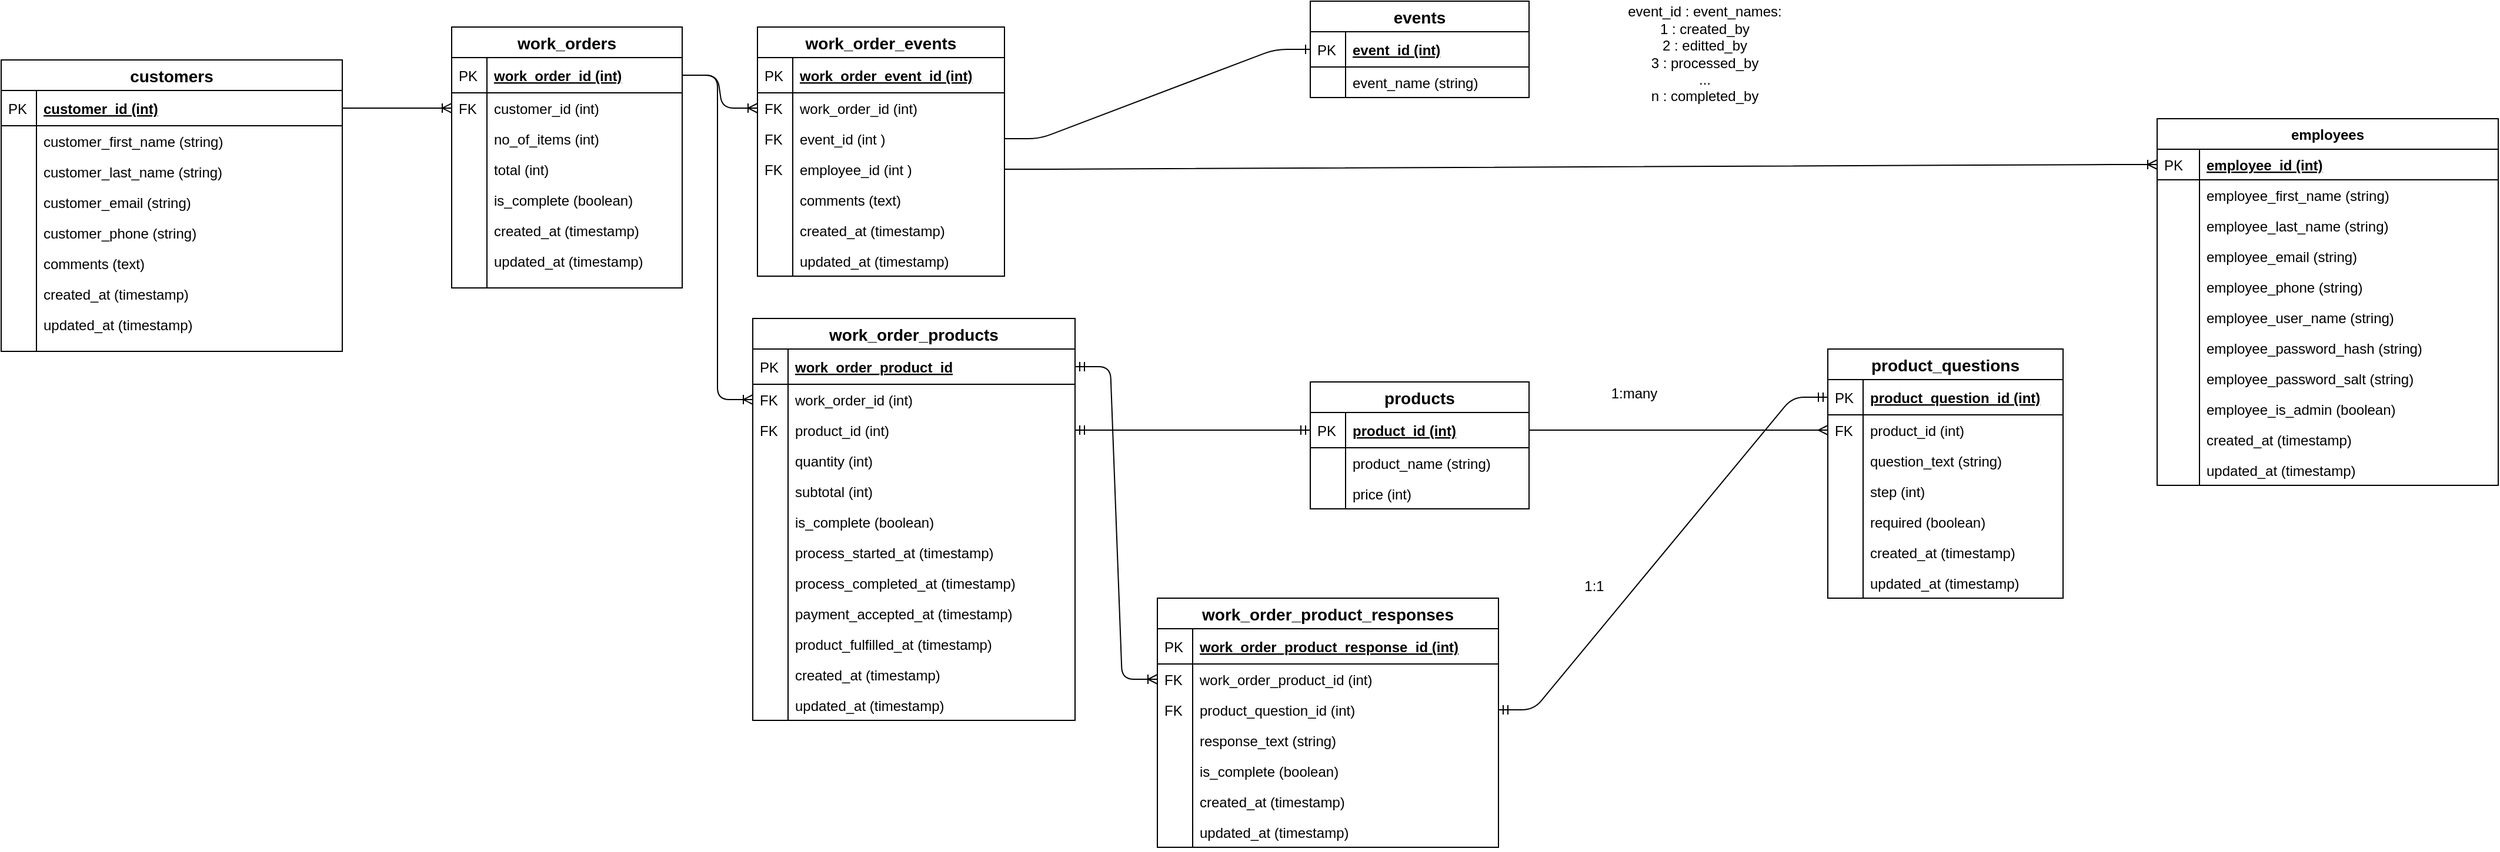<mxfile version="13.3.5" type="device"><diagram id="C5RBs43oDa-KdzZeNtuy" name="Page-1"><mxGraphModel dx="2127" dy="1845" grid="1" gridSize="10" guides="1" tooltips="1" connect="1" arrows="1" fold="1" page="1" pageScale="1" pageWidth="1100" pageHeight="850" math="0" shadow="0"><root><mxCell id="WIyWlLk6GJQsqaUBKTNV-0"/><mxCell id="WIyWlLk6GJQsqaUBKTNV-1" parent="WIyWlLk6GJQsqaUBKTNV-0"/><mxCell id="YBxwKOf-ad6ODbEQZ5wu-7" value="" style="edgeStyle=entityRelationEdgeStyle;fontSize=12;html=1;endArrow=ERoneToMany;exitX=1;exitY=0.5;exitDx=0;exitDy=0;entryX=0;entryY=0.5;entryDx=0;entryDy=0;" parent="WIyWlLk6GJQsqaUBKTNV-1" source="umE3UGhZwKJjJ-_u1fFr-371" target="umE3UGhZwKJjJ-_u1fFr-386" edge="1"><mxGeometry width="100" height="100" relative="1" as="geometry"><mxPoint x="1140" y="326" as="sourcePoint"/><mxPoint x="470" y="-134" as="targetPoint"/></mxGeometry></mxCell><mxCell id="YBxwKOf-ad6ODbEQZ5wu-50" value="" style="edgeStyle=entityRelationEdgeStyle;fontSize=12;html=1;endArrow=ERoneToMany;exitX=1;exitY=0.5;exitDx=0;exitDy=0;entryX=0;entryY=0.5;entryDx=0;entryDy=0;" parent="WIyWlLk6GJQsqaUBKTNV-1" source="umE3UGhZwKJjJ-_u1fFr-384" target="umE3UGhZwKJjJ-_u1fFr-96" edge="1"><mxGeometry width="100" height="100" relative="1" as="geometry"><mxPoint x="600" y="-286" as="sourcePoint"/><mxPoint x="900" y="-466" as="targetPoint"/></mxGeometry></mxCell><mxCell id="YBxwKOf-ad6ODbEQZ5wu-54" value="" style="edgeStyle=entityRelationEdgeStyle;fontSize=12;html=1;endArrow=ERmandOne;startArrow=ERmandOne;entryX=0;entryY=0.5;entryDx=0;entryDy=0;exitX=1;exitY=0.5;exitDx=0;exitDy=0;" parent="WIyWlLk6GJQsqaUBKTNV-1" source="umE3UGhZwKJjJ-_u1fFr-94" target="umE3UGhZwKJjJ-_u1fFr-208" edge="1"><mxGeometry width="100" height="100" relative="1" as="geometry"><mxPoint x="980" y="-480" as="sourcePoint"/><mxPoint x="726" y="-568" as="targetPoint"/></mxGeometry></mxCell><mxCell id="umE3UGhZwKJjJ-_u1fFr-370" value="customers" style="swimlane;fontStyle=1;childLayout=stackLayout;horizontal=1;startSize=26;horizontalStack=0;resizeParent=1;resizeParentMax=0;resizeLast=0;collapsible=1;marginBottom=0;align=center;fontSize=14;" parent="WIyWlLk6GJQsqaUBKTNV-1" vertex="1"><mxGeometry x="37" y="-770" width="290" height="248" as="geometry"><mxRectangle x="30" y="-770" width="100" height="26" as="alternateBounds"/></mxGeometry></mxCell><mxCell id="umE3UGhZwKJjJ-_u1fFr-371" value="customer_id (int)" style="shape=partialRectangle;top=0;left=0;right=0;bottom=1;align=left;verticalAlign=middle;fillColor=none;spacingLeft=34;spacingRight=4;overflow=hidden;rotatable=0;points=[[0,0.5],[1,0.5]];portConstraint=eastwest;dropTarget=0;fontStyle=5;fontSize=12;" parent="umE3UGhZwKJjJ-_u1fFr-370" vertex="1"><mxGeometry y="26" width="290" height="30" as="geometry"/></mxCell><mxCell id="umE3UGhZwKJjJ-_u1fFr-372" value="PK" style="shape=partialRectangle;top=0;left=0;bottom=0;fillColor=none;align=left;verticalAlign=middle;spacingLeft=4;spacingRight=4;overflow=hidden;rotatable=0;points=[];portConstraint=eastwest;part=1;fontSize=12;" parent="umE3UGhZwKJjJ-_u1fFr-371" vertex="1" connectable="0"><mxGeometry width="30" height="30" as="geometry"/></mxCell><mxCell id="umE3UGhZwKJjJ-_u1fFr-373" value="customer_first_name (string)" style="shape=partialRectangle;top=0;left=0;right=0;bottom=0;align=left;verticalAlign=top;fillColor=none;spacingLeft=34;spacingRight=4;overflow=hidden;rotatable=0;points=[[0,0.5],[1,0.5]];portConstraint=eastwest;dropTarget=0;fontSize=12;" parent="umE3UGhZwKJjJ-_u1fFr-370" vertex="1"><mxGeometry y="56" width="290" height="26" as="geometry"/></mxCell><mxCell id="umE3UGhZwKJjJ-_u1fFr-374" value="" style="shape=partialRectangle;top=0;left=0;bottom=0;fillColor=none;align=left;verticalAlign=top;spacingLeft=4;spacingRight=4;overflow=hidden;rotatable=0;points=[];portConstraint=eastwest;part=1;fontSize=12;" parent="umE3UGhZwKJjJ-_u1fFr-373" vertex="1" connectable="0"><mxGeometry width="30" height="26" as="geometry"/></mxCell><mxCell id="umE3UGhZwKJjJ-_u1fFr-375" value="customer_last_name (string)" style="shape=partialRectangle;top=0;left=0;right=0;bottom=0;align=left;verticalAlign=top;fillColor=none;spacingLeft=34;spacingRight=4;overflow=hidden;rotatable=0;points=[[0,0.5],[1,0.5]];portConstraint=eastwest;dropTarget=0;fontSize=12;" parent="umE3UGhZwKJjJ-_u1fFr-370" vertex="1"><mxGeometry y="82" width="290" height="26" as="geometry"/></mxCell><mxCell id="umE3UGhZwKJjJ-_u1fFr-376" value="" style="shape=partialRectangle;top=0;left=0;bottom=0;fillColor=none;align=left;verticalAlign=top;spacingLeft=4;spacingRight=4;overflow=hidden;rotatable=0;points=[];portConstraint=eastwest;part=1;fontSize=12;" parent="umE3UGhZwKJjJ-_u1fFr-375" vertex="1" connectable="0"><mxGeometry width="30" height="26" as="geometry"/></mxCell><mxCell id="umE3UGhZwKJjJ-_u1fFr-377" value="customer_email (string)" style="shape=partialRectangle;top=0;left=0;right=0;bottom=0;align=left;verticalAlign=top;fillColor=none;spacingLeft=34;spacingRight=4;overflow=hidden;rotatable=0;points=[[0,0.5],[1,0.5]];portConstraint=eastwest;dropTarget=0;fontSize=12;" parent="umE3UGhZwKJjJ-_u1fFr-370" vertex="1"><mxGeometry y="108" width="290" height="26" as="geometry"/></mxCell><mxCell id="umE3UGhZwKJjJ-_u1fFr-378" value="" style="shape=partialRectangle;top=0;left=0;bottom=0;fillColor=none;align=left;verticalAlign=top;spacingLeft=4;spacingRight=4;overflow=hidden;rotatable=0;points=[];portConstraint=eastwest;part=1;fontSize=12;" parent="umE3UGhZwKJjJ-_u1fFr-377" vertex="1" connectable="0"><mxGeometry width="30" height="26" as="geometry"/></mxCell><mxCell id="umE3UGhZwKJjJ-_u1fFr-379" value="customer_phone (string)" style="shape=partialRectangle;top=0;left=0;right=0;bottom=0;align=left;verticalAlign=top;fillColor=none;spacingLeft=34;spacingRight=4;overflow=hidden;rotatable=0;points=[[0,0.5],[1,0.5]];portConstraint=eastwest;dropTarget=0;fontSize=12;" parent="umE3UGhZwKJjJ-_u1fFr-370" vertex="1"><mxGeometry y="134" width="290" height="26" as="geometry"/></mxCell><mxCell id="umE3UGhZwKJjJ-_u1fFr-380" value="" style="shape=partialRectangle;top=0;left=0;bottom=0;fillColor=none;align=left;verticalAlign=top;spacingLeft=4;spacingRight=4;overflow=hidden;rotatable=0;points=[];portConstraint=eastwest;part=1;fontSize=12;" parent="umE3UGhZwKJjJ-_u1fFr-379" vertex="1" connectable="0"><mxGeometry width="30" height="26" as="geometry"/></mxCell><mxCell id="QwgyAqzUiuospJNzvhLa-19" value="comments (text)" style="shape=partialRectangle;top=0;left=0;right=0;bottom=0;align=left;verticalAlign=top;fillColor=none;spacingLeft=34;spacingRight=4;overflow=hidden;rotatable=0;points=[[0,0.5],[1,0.5]];portConstraint=eastwest;dropTarget=0;fontSize=12;" parent="umE3UGhZwKJjJ-_u1fFr-370" vertex="1"><mxGeometry y="160" width="290" height="26" as="geometry"/></mxCell><mxCell id="QwgyAqzUiuospJNzvhLa-20" value="" style="shape=partialRectangle;top=0;left=0;bottom=0;fillColor=none;align=left;verticalAlign=top;spacingLeft=4;spacingRight=4;overflow=hidden;rotatable=0;points=[];portConstraint=eastwest;part=1;fontSize=12;" parent="QwgyAqzUiuospJNzvhLa-19" vertex="1" connectable="0"><mxGeometry width="30" height="26" as="geometry"/></mxCell><mxCell id="U6sDwRKWf04iI8xwfclS-0" value="created_at (timestamp)" style="shape=partialRectangle;top=0;left=0;right=0;bottom=0;align=left;verticalAlign=top;fillColor=none;spacingLeft=34;spacingRight=4;overflow=hidden;rotatable=0;points=[[0,0.5],[1,0.5]];portConstraint=eastwest;dropTarget=0;fontSize=12;" parent="umE3UGhZwKJjJ-_u1fFr-370" vertex="1"><mxGeometry y="186" width="290" height="26" as="geometry"/></mxCell><mxCell id="U6sDwRKWf04iI8xwfclS-1" value="" style="shape=partialRectangle;top=0;left=0;bottom=0;fillColor=none;align=left;verticalAlign=top;spacingLeft=4;spacingRight=4;overflow=hidden;rotatable=0;points=[];portConstraint=eastwest;part=1;fontSize=12;" parent="U6sDwRKWf04iI8xwfclS-0" vertex="1" connectable="0"><mxGeometry width="30" height="26" as="geometry"/></mxCell><mxCell id="U6sDwRKWf04iI8xwfclS-2" value="updated_at (timestamp)" style="shape=partialRectangle;top=0;left=0;right=0;bottom=0;align=left;verticalAlign=top;fillColor=none;spacingLeft=34;spacingRight=4;overflow=hidden;rotatable=0;points=[[0,0.5],[1,0.5]];portConstraint=eastwest;dropTarget=0;fontSize=12;" parent="umE3UGhZwKJjJ-_u1fFr-370" vertex="1"><mxGeometry y="212" width="290" height="26" as="geometry"/></mxCell><mxCell id="U6sDwRKWf04iI8xwfclS-3" value="" style="shape=partialRectangle;top=0;left=0;bottom=0;fillColor=none;align=left;verticalAlign=top;spacingLeft=4;spacingRight=4;overflow=hidden;rotatable=0;points=[];portConstraint=eastwest;part=1;fontSize=12;" parent="U6sDwRKWf04iI8xwfclS-2" vertex="1" connectable="0"><mxGeometry width="30" height="26" as="geometry"/></mxCell><mxCell id="umE3UGhZwKJjJ-_u1fFr-381" value="" style="shape=partialRectangle;top=0;left=0;right=0;bottom=0;align=left;verticalAlign=top;fillColor=none;spacingLeft=34;spacingRight=4;overflow=hidden;rotatable=0;points=[[0,0.5],[1,0.5]];portConstraint=eastwest;dropTarget=0;fontSize=12;" parent="umE3UGhZwKJjJ-_u1fFr-370" vertex="1"><mxGeometry y="238" width="290" height="10" as="geometry"/></mxCell><mxCell id="umE3UGhZwKJjJ-_u1fFr-382" value="" style="shape=partialRectangle;top=0;left=0;bottom=0;fillColor=none;align=left;verticalAlign=top;spacingLeft=4;spacingRight=4;overflow=hidden;rotatable=0;points=[];portConstraint=eastwest;part=1;fontSize=12;" parent="umE3UGhZwKJjJ-_u1fFr-381" vertex="1" connectable="0"><mxGeometry width="30" height="10" as="geometry"/></mxCell><mxCell id="YBxwKOf-ad6ODbEQZ5wu-60" value="" style="edgeStyle=entityRelationEdgeStyle;fontSize=12;html=1;endArrow=ERmany;entryX=0;entryY=0.5;entryDx=0;entryDy=0;exitX=1;exitY=0.5;exitDx=0;exitDy=0;" parent="WIyWlLk6GJQsqaUBKTNV-1" source="umE3UGhZwKJjJ-_u1fFr-208" target="umE3UGhZwKJjJ-_u1fFr-132" edge="1"><mxGeometry width="100" height="100" relative="1" as="geometry"><mxPoint x="1004" y="-259" as="sourcePoint"/><mxPoint x="1104" y="-359" as="targetPoint"/></mxGeometry></mxCell><mxCell id="umE3UGhZwKJjJ-_u1fFr-383" value="work_orders" style="swimlane;fontStyle=1;childLayout=stackLayout;horizontal=1;startSize=26;horizontalStack=0;resizeParent=1;resizeParentMax=0;resizeLast=0;collapsible=1;marginBottom=0;align=center;fontSize=14;" parent="WIyWlLk6GJQsqaUBKTNV-1" vertex="1"><mxGeometry x="420" y="-798" width="196" height="222" as="geometry"/></mxCell><mxCell id="umE3UGhZwKJjJ-_u1fFr-384" value="work_order_id (int)" style="shape=partialRectangle;top=0;left=0;right=0;bottom=1;align=left;verticalAlign=middle;fillColor=none;spacingLeft=34;spacingRight=4;overflow=hidden;rotatable=0;points=[[0,0.5],[1,0.5]];portConstraint=eastwest;dropTarget=0;fontStyle=5;fontSize=12;" parent="umE3UGhZwKJjJ-_u1fFr-383" vertex="1"><mxGeometry y="26" width="196" height="30" as="geometry"/></mxCell><mxCell id="umE3UGhZwKJjJ-_u1fFr-385" value="PK" style="shape=partialRectangle;top=0;left=0;bottom=0;fillColor=none;align=left;verticalAlign=middle;spacingLeft=4;spacingRight=4;overflow=hidden;rotatable=0;points=[];portConstraint=eastwest;part=1;fontSize=12;" parent="umE3UGhZwKJjJ-_u1fFr-384" vertex="1" connectable="0"><mxGeometry width="30" height="30" as="geometry"/></mxCell><mxCell id="umE3UGhZwKJjJ-_u1fFr-386" value="customer_id (int)" style="shape=partialRectangle;top=0;left=0;right=0;bottom=0;align=left;verticalAlign=top;fillColor=none;spacingLeft=34;spacingRight=4;overflow=hidden;rotatable=0;points=[[0,0.5],[1,0.5]];portConstraint=eastwest;dropTarget=0;fontSize=12;" parent="umE3UGhZwKJjJ-_u1fFr-383" vertex="1"><mxGeometry y="56" width="196" height="26" as="geometry"/></mxCell><mxCell id="umE3UGhZwKJjJ-_u1fFr-387" value="FK" style="shape=partialRectangle;top=0;left=0;bottom=0;fillColor=none;align=left;verticalAlign=top;spacingLeft=4;spacingRight=4;overflow=hidden;rotatable=0;points=[];portConstraint=eastwest;part=1;fontSize=12;" parent="umE3UGhZwKJjJ-_u1fFr-386" vertex="1" connectable="0"><mxGeometry width="30" height="26" as="geometry"/></mxCell><mxCell id="zLx5_pkPBZMt000PjN2G-0" value="no_of_items (int)" style="shape=partialRectangle;top=0;left=0;right=0;bottom=0;align=left;verticalAlign=top;fillColor=none;spacingLeft=34;spacingRight=4;overflow=hidden;rotatable=0;points=[[0,0.5],[1,0.5]];portConstraint=eastwest;dropTarget=0;fontSize=12;" parent="umE3UGhZwKJjJ-_u1fFr-383" vertex="1"><mxGeometry y="82" width="196" height="26" as="geometry"/></mxCell><mxCell id="zLx5_pkPBZMt000PjN2G-1" value="" style="shape=partialRectangle;top=0;left=0;bottom=0;fillColor=none;align=left;verticalAlign=top;spacingLeft=4;spacingRight=4;overflow=hidden;rotatable=0;points=[];portConstraint=eastwest;part=1;fontSize=12;" parent="zLx5_pkPBZMt000PjN2G-0" vertex="1" connectable="0"><mxGeometry width="30" height="26" as="geometry"/></mxCell><mxCell id="umE3UGhZwKJjJ-_u1fFr-392" value="total (int)" style="shape=partialRectangle;top=0;left=0;right=0;bottom=0;align=left;verticalAlign=top;fillColor=none;spacingLeft=34;spacingRight=4;overflow=hidden;rotatable=0;points=[[0,0.5],[1,0.5]];portConstraint=eastwest;dropTarget=0;fontSize=12;" parent="umE3UGhZwKJjJ-_u1fFr-383" vertex="1"><mxGeometry y="108" width="196" height="26" as="geometry"/></mxCell><mxCell id="umE3UGhZwKJjJ-_u1fFr-393" value="" style="shape=partialRectangle;top=0;left=0;bottom=0;fillColor=none;align=left;verticalAlign=top;spacingLeft=4;spacingRight=4;overflow=hidden;rotatable=0;points=[];portConstraint=eastwest;part=1;fontSize=12;" parent="umE3UGhZwKJjJ-_u1fFr-392" vertex="1" connectable="0"><mxGeometry width="30" height="26" as="geometry"/></mxCell><mxCell id="YBxwKOf-ad6ODbEQZ5wu-43" value="is_complete (boolean)" style="shape=partialRectangle;top=0;left=0;right=0;bottom=0;align=left;verticalAlign=top;fillColor=none;spacingLeft=34;spacingRight=4;overflow=hidden;rotatable=0;points=[[0,0.5],[1,0.5]];portConstraint=eastwest;dropTarget=0;fontSize=12;" parent="umE3UGhZwKJjJ-_u1fFr-383" vertex="1"><mxGeometry y="134" width="196" height="26" as="geometry"/></mxCell><mxCell id="YBxwKOf-ad6ODbEQZ5wu-44" value="" style="shape=partialRectangle;top=0;left=0;bottom=0;fillColor=none;align=left;verticalAlign=top;spacingLeft=4;spacingRight=4;overflow=hidden;rotatable=0;points=[];portConstraint=eastwest;part=1;fontSize=12;" parent="YBxwKOf-ad6ODbEQZ5wu-43" vertex="1" connectable="0"><mxGeometry width="30" height="26" as="geometry"/></mxCell><mxCell id="U6sDwRKWf04iI8xwfclS-5" value="created_at (timestamp)" style="shape=partialRectangle;top=0;left=0;right=0;bottom=0;align=left;verticalAlign=top;fillColor=none;spacingLeft=34;spacingRight=4;overflow=hidden;rotatable=0;points=[[0,0.5],[1,0.5]];portConstraint=eastwest;dropTarget=0;fontSize=12;" parent="umE3UGhZwKJjJ-_u1fFr-383" vertex="1"><mxGeometry y="160" width="196" height="26" as="geometry"/></mxCell><mxCell id="U6sDwRKWf04iI8xwfclS-6" value="" style="shape=partialRectangle;top=0;left=0;bottom=0;fillColor=none;align=left;verticalAlign=top;spacingLeft=4;spacingRight=4;overflow=hidden;rotatable=0;points=[];portConstraint=eastwest;part=1;fontSize=12;" parent="U6sDwRKWf04iI8xwfclS-5" vertex="1" connectable="0"><mxGeometry width="30" height="26" as="geometry"/></mxCell><mxCell id="zLx5_pkPBZMt000PjN2G-4" value="updated_at (timestamp)" style="shape=partialRectangle;top=0;left=0;right=0;bottom=0;align=left;verticalAlign=top;fillColor=none;spacingLeft=34;spacingRight=4;overflow=hidden;rotatable=0;points=[[0,0.5],[1,0.5]];portConstraint=eastwest;dropTarget=0;fontSize=12;" parent="umE3UGhZwKJjJ-_u1fFr-383" vertex="1"><mxGeometry y="186" width="196" height="26" as="geometry"/></mxCell><mxCell id="zLx5_pkPBZMt000PjN2G-5" value="" style="shape=partialRectangle;top=0;left=0;bottom=0;fillColor=none;align=left;verticalAlign=top;spacingLeft=4;spacingRight=4;overflow=hidden;rotatable=0;points=[];portConstraint=eastwest;part=1;fontSize=12;" parent="zLx5_pkPBZMt000PjN2G-4" vertex="1" connectable="0"><mxGeometry width="30" height="26" as="geometry"/></mxCell><mxCell id="umE3UGhZwKJjJ-_u1fFr-394" value="" style="shape=partialRectangle;top=0;left=0;right=0;bottom=0;align=left;verticalAlign=top;fillColor=none;spacingLeft=34;spacingRight=4;overflow=hidden;rotatable=0;points=[[0,0.5],[1,0.5]];portConstraint=eastwest;dropTarget=0;fontSize=12;" parent="umE3UGhZwKJjJ-_u1fFr-383" vertex="1"><mxGeometry y="212" width="196" height="10" as="geometry"/></mxCell><mxCell id="umE3UGhZwKJjJ-_u1fFr-395" value="" style="shape=partialRectangle;top=0;left=0;bottom=0;fillColor=none;align=left;verticalAlign=top;spacingLeft=4;spacingRight=4;overflow=hidden;rotatable=0;points=[];portConstraint=eastwest;part=1;fontSize=12;" parent="umE3UGhZwKJjJ-_u1fFr-394" vertex="1" connectable="0"><mxGeometry width="30" height="10" as="geometry"/></mxCell><mxCell id="U6sDwRKWf04iI8xwfclS-16" value="event_id : event_names:&lt;br&gt;1 : created_by&lt;br&gt;2 : editted_by&lt;br&gt;3 : processed_by&lt;br&gt;...&lt;br&gt;n : completed_by" style="text;html=1;align=center;verticalAlign=middle;resizable=0;points=[];autosize=1;" parent="WIyWlLk6GJQsqaUBKTNV-1" vertex="1"><mxGeometry x="1410" y="-820" width="150" height="90" as="geometry"/></mxCell><mxCell id="umE3UGhZwKJjJ-_u1fFr-91" value="work_order_products" style="swimlane;fontStyle=1;childLayout=stackLayout;horizontal=1;startSize=26;horizontalStack=0;resizeParent=1;resizeParentMax=0;resizeLast=0;collapsible=1;marginBottom=0;align=center;fontSize=14;" parent="WIyWlLk6GJQsqaUBKTNV-1" vertex="1"><mxGeometry x="676" y="-550" width="274" height="342" as="geometry"/></mxCell><mxCell id="umE3UGhZwKJjJ-_u1fFr-92" value="work_order_product_id" style="shape=partialRectangle;top=0;left=0;right=0;bottom=1;align=left;verticalAlign=middle;fillColor=none;spacingLeft=34;spacingRight=4;overflow=hidden;rotatable=0;points=[[0,0.5],[1,0.5]];portConstraint=eastwest;dropTarget=0;fontStyle=5;fontSize=12;" parent="umE3UGhZwKJjJ-_u1fFr-91" vertex="1"><mxGeometry y="26" width="274" height="30" as="geometry"/></mxCell><mxCell id="umE3UGhZwKJjJ-_u1fFr-93" value="PK" style="shape=partialRectangle;top=0;left=0;bottom=0;fillColor=none;align=left;verticalAlign=middle;spacingLeft=4;spacingRight=4;overflow=hidden;rotatable=0;points=[];portConstraint=eastwest;part=1;fontSize=12;" parent="umE3UGhZwKJjJ-_u1fFr-92" vertex="1" connectable="0"><mxGeometry width="30" height="30" as="geometry"/></mxCell><mxCell id="umE3UGhZwKJjJ-_u1fFr-96" value="work_order_id (int)" style="shape=partialRectangle;top=0;left=0;right=0;bottom=0;align=left;verticalAlign=top;fillColor=none;spacingLeft=34;spacingRight=4;overflow=hidden;rotatable=0;points=[[0,0.5],[1,0.5]];portConstraint=eastwest;dropTarget=0;fontSize=12;" parent="umE3UGhZwKJjJ-_u1fFr-91" vertex="1"><mxGeometry y="56" width="274" height="26" as="geometry"/></mxCell><mxCell id="umE3UGhZwKJjJ-_u1fFr-97" value="FK" style="shape=partialRectangle;top=0;left=0;bottom=0;fillColor=none;align=left;verticalAlign=top;spacingLeft=4;spacingRight=4;overflow=hidden;rotatable=0;points=[];portConstraint=eastwest;part=1;fontSize=12;" parent="umE3UGhZwKJjJ-_u1fFr-96" vertex="1" connectable="0"><mxGeometry width="30" height="26" as="geometry"/></mxCell><mxCell id="umE3UGhZwKJjJ-_u1fFr-94" value="product_id (int)" style="shape=partialRectangle;top=0;left=0;right=0;bottom=0;align=left;verticalAlign=top;fillColor=none;spacingLeft=34;spacingRight=4;overflow=hidden;rotatable=0;points=[[0,0.5],[1,0.5]];portConstraint=eastwest;dropTarget=0;fontSize=12;" parent="umE3UGhZwKJjJ-_u1fFr-91" vertex="1"><mxGeometry y="82" width="274" height="26" as="geometry"/></mxCell><mxCell id="umE3UGhZwKJjJ-_u1fFr-95" value="FK" style="shape=partialRectangle;top=0;left=0;bottom=0;fillColor=none;align=left;verticalAlign=top;spacingLeft=4;spacingRight=4;overflow=hidden;rotatable=0;points=[];portConstraint=eastwest;part=1;fontSize=12;" parent="umE3UGhZwKJjJ-_u1fFr-94" vertex="1" connectable="0"><mxGeometry width="30" height="26" as="geometry"/></mxCell><mxCell id="umE3UGhZwKJjJ-_u1fFr-98" value="quantity (int)" style="shape=partialRectangle;top=0;left=0;right=0;bottom=0;align=left;verticalAlign=top;fillColor=none;spacingLeft=34;spacingRight=4;overflow=hidden;rotatable=0;points=[[0,0.5],[1,0.5]];portConstraint=eastwest;dropTarget=0;fontSize=12;" parent="umE3UGhZwKJjJ-_u1fFr-91" vertex="1"><mxGeometry y="108" width="274" height="26" as="geometry"/></mxCell><mxCell id="umE3UGhZwKJjJ-_u1fFr-99" value="" style="shape=partialRectangle;top=0;left=0;bottom=0;fillColor=none;align=left;verticalAlign=top;spacingLeft=4;spacingRight=4;overflow=hidden;rotatable=0;points=[];portConstraint=eastwest;part=1;fontSize=12;" parent="umE3UGhZwKJjJ-_u1fFr-98" vertex="1" connectable="0"><mxGeometry width="30" height="26" as="geometry"/></mxCell><mxCell id="umE3UGhZwKJjJ-_u1fFr-102" value="subtotal (int)" style="shape=partialRectangle;top=0;left=0;right=0;bottom=0;align=left;verticalAlign=top;fillColor=none;spacingLeft=34;spacingRight=4;overflow=hidden;rotatable=0;points=[[0,0.5],[1,0.5]];portConstraint=eastwest;dropTarget=0;fontSize=12;" parent="umE3UGhZwKJjJ-_u1fFr-91" vertex="1"><mxGeometry y="134" width="274" height="26" as="geometry"/></mxCell><mxCell id="umE3UGhZwKJjJ-_u1fFr-103" value="" style="shape=partialRectangle;top=0;left=0;bottom=0;fillColor=none;align=left;verticalAlign=top;spacingLeft=4;spacingRight=4;overflow=hidden;rotatable=0;points=[];portConstraint=eastwest;part=1;fontSize=12;" parent="umE3UGhZwKJjJ-_u1fFr-102" vertex="1" connectable="0"><mxGeometry width="30" height="26" as="geometry"/></mxCell><mxCell id="U6sDwRKWf04iI8xwfclS-9" value="is_complete (boolean)" style="shape=partialRectangle;top=0;left=0;right=0;bottom=0;align=left;verticalAlign=top;fillColor=none;spacingLeft=34;spacingRight=4;overflow=hidden;rotatable=0;points=[[0,0.5],[1,0.5]];portConstraint=eastwest;dropTarget=0;fontSize=12;" parent="umE3UGhZwKJjJ-_u1fFr-91" vertex="1"><mxGeometry y="160" width="274" height="26" as="geometry"/></mxCell><mxCell id="U6sDwRKWf04iI8xwfclS-10" value="" style="shape=partialRectangle;top=0;left=0;bottom=0;fillColor=none;align=left;verticalAlign=top;spacingLeft=4;spacingRight=4;overflow=hidden;rotatable=0;points=[];portConstraint=eastwest;part=1;fontSize=12;" parent="U6sDwRKWf04iI8xwfclS-9" vertex="1" connectable="0"><mxGeometry width="30" height="26" as="geometry"/></mxCell><mxCell id="umE3UGhZwKJjJ-_u1fFr-104" value="process_started_at (timestamp)" style="shape=partialRectangle;top=0;left=0;right=0;bottom=0;align=left;verticalAlign=top;fillColor=none;spacingLeft=34;spacingRight=4;overflow=hidden;rotatable=0;points=[[0,0.5],[1,0.5]];portConstraint=eastwest;dropTarget=0;fontSize=12;" parent="umE3UGhZwKJjJ-_u1fFr-91" vertex="1"><mxGeometry y="186" width="274" height="26" as="geometry"/></mxCell><mxCell id="umE3UGhZwKJjJ-_u1fFr-105" value="" style="shape=partialRectangle;top=0;left=0;bottom=0;fillColor=none;align=left;verticalAlign=top;spacingLeft=4;spacingRight=4;overflow=hidden;rotatable=0;points=[];portConstraint=eastwest;part=1;fontSize=12;" parent="umE3UGhZwKJjJ-_u1fFr-104" vertex="1" connectable="0"><mxGeometry width="30" height="26" as="geometry"/></mxCell><mxCell id="YBxwKOf-ad6ODbEQZ5wu-37" value="process_completed_at (timestamp)" style="shape=partialRectangle;top=0;left=0;right=0;bottom=0;align=left;verticalAlign=top;fillColor=none;spacingLeft=34;spacingRight=4;overflow=hidden;rotatable=0;points=[[0,0.5],[1,0.5]];portConstraint=eastwest;dropTarget=0;fontSize=12;" parent="umE3UGhZwKJjJ-_u1fFr-91" vertex="1"><mxGeometry y="212" width="274" height="26" as="geometry"/></mxCell><mxCell id="YBxwKOf-ad6ODbEQZ5wu-38" value="" style="shape=partialRectangle;top=0;left=0;bottom=0;fillColor=none;align=left;verticalAlign=top;spacingLeft=4;spacingRight=4;overflow=hidden;rotatable=0;points=[];portConstraint=eastwest;part=1;fontSize=12;" parent="YBxwKOf-ad6ODbEQZ5wu-37" vertex="1" connectable="0"><mxGeometry width="30" height="26" as="geometry"/></mxCell><mxCell id="YBxwKOf-ad6ODbEQZ5wu-39" value="payment_accepted_at (timestamp)" style="shape=partialRectangle;top=0;left=0;right=0;bottom=0;align=left;verticalAlign=top;fillColor=none;spacingLeft=34;spacingRight=4;overflow=hidden;rotatable=0;points=[[0,0.5],[1,0.5]];portConstraint=eastwest;dropTarget=0;fontSize=12;" parent="umE3UGhZwKJjJ-_u1fFr-91" vertex="1"><mxGeometry y="238" width="274" height="26" as="geometry"/></mxCell><mxCell id="YBxwKOf-ad6ODbEQZ5wu-40" value="" style="shape=partialRectangle;top=0;left=0;bottom=0;fillColor=none;align=left;verticalAlign=top;spacingLeft=4;spacingRight=4;overflow=hidden;rotatable=0;points=[];portConstraint=eastwest;part=1;fontSize=12;" parent="YBxwKOf-ad6ODbEQZ5wu-39" vertex="1" connectable="0"><mxGeometry width="30" height="26" as="geometry"/></mxCell><mxCell id="YBxwKOf-ad6ODbEQZ5wu-41" value="product_fulfilled_at (timestamp)" style="shape=partialRectangle;top=0;left=0;right=0;bottom=0;align=left;verticalAlign=top;fillColor=none;spacingLeft=34;spacingRight=4;overflow=hidden;rotatable=0;points=[[0,0.5],[1,0.5]];portConstraint=eastwest;dropTarget=0;fontSize=12;" parent="umE3UGhZwKJjJ-_u1fFr-91" vertex="1"><mxGeometry y="264" width="274" height="26" as="geometry"/></mxCell><mxCell id="YBxwKOf-ad6ODbEQZ5wu-42" value="" style="shape=partialRectangle;top=0;left=0;bottom=0;fillColor=none;align=left;verticalAlign=top;spacingLeft=4;spacingRight=4;overflow=hidden;rotatable=0;points=[];portConstraint=eastwest;part=1;fontSize=12;" parent="YBxwKOf-ad6ODbEQZ5wu-41" vertex="1" connectable="0"><mxGeometry width="30" height="26" as="geometry"/></mxCell><mxCell id="YBxwKOf-ad6ODbEQZ5wu-8" value="created_at (timestamp)" style="shape=partialRectangle;top=0;left=0;right=0;bottom=0;align=left;verticalAlign=top;fillColor=none;spacingLeft=34;spacingRight=4;overflow=hidden;rotatable=0;points=[[0,0.5],[1,0.5]];portConstraint=eastwest;dropTarget=0;fontSize=12;" parent="umE3UGhZwKJjJ-_u1fFr-91" vertex="1"><mxGeometry y="290" width="274" height="26" as="geometry"/></mxCell><mxCell id="YBxwKOf-ad6ODbEQZ5wu-9" value="" style="shape=partialRectangle;top=0;left=0;bottom=0;fillColor=none;align=left;verticalAlign=top;spacingLeft=4;spacingRight=4;overflow=hidden;rotatable=0;points=[];portConstraint=eastwest;part=1;fontSize=12;" parent="YBxwKOf-ad6ODbEQZ5wu-8" vertex="1" connectable="0"><mxGeometry width="30" height="26" as="geometry"/></mxCell><mxCell id="umE3UGhZwKJjJ-_u1fFr-106" value="updated_at (timestamp)" style="shape=partialRectangle;top=0;left=0;right=0;bottom=0;align=left;verticalAlign=top;fillColor=none;spacingLeft=34;spacingRight=4;overflow=hidden;rotatable=0;points=[[0,0.5],[1,0.5]];portConstraint=eastwest;dropTarget=0;fontSize=12;" parent="umE3UGhZwKJjJ-_u1fFr-91" vertex="1"><mxGeometry y="316" width="274" height="26" as="geometry"/></mxCell><mxCell id="umE3UGhZwKJjJ-_u1fFr-107" value="" style="shape=partialRectangle;top=0;left=0;bottom=0;fillColor=none;align=left;verticalAlign=top;spacingLeft=4;spacingRight=4;overflow=hidden;rotatable=0;points=[];portConstraint=eastwest;part=1;fontSize=12;" parent="umE3UGhZwKJjJ-_u1fFr-106" vertex="1" connectable="0"><mxGeometry width="30" height="26" as="geometry"/></mxCell><mxCell id="QwgyAqzUiuospJNzvhLa-24" value="work_order_events" style="swimlane;fontStyle=1;childLayout=stackLayout;horizontal=1;startSize=26;horizontalStack=0;resizeParent=1;resizeParentMax=0;resizeLast=0;collapsible=1;marginBottom=0;align=center;fontSize=14;" parent="WIyWlLk6GJQsqaUBKTNV-1" vertex="1"><mxGeometry x="680" y="-798" width="210" height="212" as="geometry"/></mxCell><mxCell id="QwgyAqzUiuospJNzvhLa-25" value="work_order_event_id (int)" style="shape=partialRectangle;top=0;left=0;right=0;bottom=1;align=left;verticalAlign=middle;fillColor=none;spacingLeft=34;spacingRight=4;overflow=hidden;rotatable=0;points=[[0,0.5],[1,0.5]];portConstraint=eastwest;dropTarget=0;fontStyle=5;fontSize=12;" parent="QwgyAqzUiuospJNzvhLa-24" vertex="1"><mxGeometry y="26" width="210" height="30" as="geometry"/></mxCell><mxCell id="QwgyAqzUiuospJNzvhLa-26" value="PK" style="shape=partialRectangle;top=0;left=0;bottom=0;fillColor=none;align=left;verticalAlign=middle;spacingLeft=4;spacingRight=4;overflow=hidden;rotatable=0;points=[];portConstraint=eastwest;part=1;fontSize=12;" parent="QwgyAqzUiuospJNzvhLa-25" vertex="1" connectable="0"><mxGeometry width="30" height="30" as="geometry"/></mxCell><mxCell id="QwgyAqzUiuospJNzvhLa-27" value="work_order_id (int)" style="shape=partialRectangle;top=0;left=0;right=0;bottom=0;align=left;verticalAlign=top;fillColor=none;spacingLeft=34;spacingRight=4;overflow=hidden;rotatable=0;points=[[0,0.5],[1,0.5]];portConstraint=eastwest;dropTarget=0;fontSize=12;" parent="QwgyAqzUiuospJNzvhLa-24" vertex="1"><mxGeometry y="56" width="210" height="26" as="geometry"/></mxCell><mxCell id="QwgyAqzUiuospJNzvhLa-28" value="FK" style="shape=partialRectangle;top=0;left=0;bottom=0;fillColor=none;align=left;verticalAlign=top;spacingLeft=4;spacingRight=4;overflow=hidden;rotatable=0;points=[];portConstraint=eastwest;part=1;fontSize=12;" parent="QwgyAqzUiuospJNzvhLa-27" vertex="1" connectable="0"><mxGeometry width="30" height="26" as="geometry"/></mxCell><mxCell id="QwgyAqzUiuospJNzvhLa-29" value="event_id (int )" style="shape=partialRectangle;top=0;left=0;right=0;bottom=0;align=left;verticalAlign=top;fillColor=none;spacingLeft=34;spacingRight=4;overflow=hidden;rotatable=0;points=[[0,0.5],[1,0.5]];portConstraint=eastwest;dropTarget=0;fontSize=12;" parent="QwgyAqzUiuospJNzvhLa-24" vertex="1"><mxGeometry y="82" width="210" height="26" as="geometry"/></mxCell><mxCell id="QwgyAqzUiuospJNzvhLa-30" value="FK" style="shape=partialRectangle;top=0;left=0;bottom=0;fillColor=none;align=left;verticalAlign=top;spacingLeft=4;spacingRight=4;overflow=hidden;rotatable=0;points=[];portConstraint=eastwest;part=1;fontSize=12;" parent="QwgyAqzUiuospJNzvhLa-29" vertex="1" connectable="0"><mxGeometry width="30" height="26" as="geometry"/></mxCell><mxCell id="QwgyAqzUiuospJNzvhLa-31" value="employee_id (int )" style="shape=partialRectangle;top=0;left=0;right=0;bottom=0;align=left;verticalAlign=top;fillColor=none;spacingLeft=34;spacingRight=4;overflow=hidden;rotatable=0;points=[[0,0.5],[1,0.5]];portConstraint=eastwest;dropTarget=0;fontSize=12;" parent="QwgyAqzUiuospJNzvhLa-24" vertex="1"><mxGeometry y="108" width="210" height="26" as="geometry"/></mxCell><mxCell id="QwgyAqzUiuospJNzvhLa-32" value="FK" style="shape=partialRectangle;top=0;left=0;bottom=0;fillColor=none;align=left;verticalAlign=top;spacingLeft=4;spacingRight=4;overflow=hidden;rotatable=0;points=[];portConstraint=eastwest;part=1;fontSize=12;" parent="QwgyAqzUiuospJNzvhLa-31" vertex="1" connectable="0"><mxGeometry width="30" height="26" as="geometry"/></mxCell><mxCell id="QwgyAqzUiuospJNzvhLa-33" value="comments (text)" style="shape=partialRectangle;top=0;left=0;right=0;bottom=0;align=left;verticalAlign=top;fillColor=none;spacingLeft=34;spacingRight=4;overflow=hidden;rotatable=0;points=[[0,0.5],[1,0.5]];portConstraint=eastwest;dropTarget=0;fontSize=12;" parent="QwgyAqzUiuospJNzvhLa-24" vertex="1"><mxGeometry y="134" width="210" height="26" as="geometry"/></mxCell><mxCell id="QwgyAqzUiuospJNzvhLa-34" value="" style="shape=partialRectangle;top=0;left=0;bottom=0;fillColor=none;align=left;verticalAlign=top;spacingLeft=4;spacingRight=4;overflow=hidden;rotatable=0;points=[];portConstraint=eastwest;part=1;fontSize=12;" parent="QwgyAqzUiuospJNzvhLa-33" vertex="1" connectable="0"><mxGeometry width="30" height="26" as="geometry"/></mxCell><mxCell id="QwgyAqzUiuospJNzvhLa-35" value="created_at (timestamp)" style="shape=partialRectangle;top=0;left=0;right=0;bottom=0;align=left;verticalAlign=top;fillColor=none;spacingLeft=34;spacingRight=4;overflow=hidden;rotatable=0;points=[[0,0.5],[1,0.5]];portConstraint=eastwest;dropTarget=0;fontSize=12;" parent="QwgyAqzUiuospJNzvhLa-24" vertex="1"><mxGeometry y="160" width="210" height="26" as="geometry"/></mxCell><mxCell id="QwgyAqzUiuospJNzvhLa-36" value="" style="shape=partialRectangle;top=0;left=0;bottom=0;fillColor=none;align=left;verticalAlign=top;spacingLeft=4;spacingRight=4;overflow=hidden;rotatable=0;points=[];portConstraint=eastwest;part=1;fontSize=12;" parent="QwgyAqzUiuospJNzvhLa-35" vertex="1" connectable="0"><mxGeometry width="30" height="26" as="geometry"/></mxCell><mxCell id="QwgyAqzUiuospJNzvhLa-37" value="updated_at (timestamp)" style="shape=partialRectangle;top=0;left=0;right=0;bottom=0;align=left;verticalAlign=top;fillColor=none;spacingLeft=34;spacingRight=4;overflow=hidden;rotatable=0;points=[[0,0.5],[1,0.5]];portConstraint=eastwest;dropTarget=0;fontSize=12;" parent="QwgyAqzUiuospJNzvhLa-24" vertex="1"><mxGeometry y="186" width="210" height="26" as="geometry"/></mxCell><mxCell id="QwgyAqzUiuospJNzvhLa-38" value="" style="shape=partialRectangle;top=0;left=0;bottom=0;fillColor=none;align=left;verticalAlign=top;spacingLeft=4;spacingRight=4;overflow=hidden;rotatable=0;points=[];portConstraint=eastwest;part=1;fontSize=12;" parent="QwgyAqzUiuospJNzvhLa-37" vertex="1" connectable="0"><mxGeometry width="30" height="26" as="geometry"/></mxCell><mxCell id="QwgyAqzUiuospJNzvhLa-45" value="" style="edgeStyle=entityRelationEdgeStyle;fontSize=12;html=1;endArrow=ERoneToMany;exitX=1;exitY=0.5;exitDx=0;exitDy=0;entryX=0;entryY=0.5;entryDx=0;entryDy=0;" parent="WIyWlLk6GJQsqaUBKTNV-1" source="umE3UGhZwKJjJ-_u1fFr-384" target="QwgyAqzUiuospJNzvhLa-27" edge="1"><mxGeometry width="100" height="100" relative="1" as="geometry"><mxPoint x="626" y="-747" as="sourcePoint"/><mxPoint x="686" y="-471" as="targetPoint"/></mxGeometry></mxCell><mxCell id="QwgyAqzUiuospJNzvhLa-48" value="" style="edgeStyle=entityRelationEdgeStyle;fontSize=12;html=1;endArrow=ERone;endFill=1;entryX=0;entryY=0.5;entryDx=0;entryDy=0;exitX=1;exitY=0.5;exitDx=0;exitDy=0;" parent="WIyWlLk6GJQsqaUBKTNV-1" source="QwgyAqzUiuospJNzvhLa-29" target="QwgyAqzUiuospJNzvhLa-40" edge="1"><mxGeometry width="100" height="100" relative="1" as="geometry"><mxPoint x="880" y="-550" as="sourcePoint"/><mxPoint x="980" y="-650" as="targetPoint"/></mxGeometry></mxCell><mxCell id="QwgyAqzUiuospJNzvhLa-66" value="" style="edgeStyle=entityRelationEdgeStyle;fontSize=12;html=1;endArrow=ERoneToMany;startArrow=ERmandOne;exitX=1;exitY=0.5;exitDx=0;exitDy=0;entryX=0;entryY=0.5;entryDx=0;entryDy=0;endFill=0;" parent="WIyWlLk6GJQsqaUBKTNV-1" source="umE3UGhZwKJjJ-_u1fFr-92" target="QwgyAqzUiuospJNzvhLa-58" edge="1"><mxGeometry width="100" height="100" relative="1" as="geometry"><mxPoint x="970" y="-330" as="sourcePoint"/><mxPoint x="1100" y="-280" as="targetPoint"/></mxGeometry></mxCell><mxCell id="QwgyAqzUiuospJNzvhLa-69" value="" style="edgeStyle=entityRelationEdgeStyle;fontSize=12;html=1;endArrow=ERmandOne;startArrow=ERmandOne;exitX=1;exitY=0.5;exitDx=0;exitDy=0;entryX=0;entryY=0.5;entryDx=0;entryDy=0;" parent="WIyWlLk6GJQsqaUBKTNV-1" source="QwgyAqzUiuospJNzvhLa-67" target="umE3UGhZwKJjJ-_u1fFr-130" edge="1"><mxGeometry width="100" height="100" relative="1" as="geometry"><mxPoint x="1470" y="-425" as="sourcePoint"/><mxPoint x="1550" y="-97" as="targetPoint"/></mxGeometry></mxCell><mxCell id="YBxwKOf-ad6ODbEQZ5wu-45" value="" style="edgeStyle=entityRelationEdgeStyle;fontSize=12;html=1;endArrow=ERoneToMany;exitX=1;exitY=0.5;exitDx=0;exitDy=0;entryX=0;entryY=0.5;entryDx=0;entryDy=0;" parent="WIyWlLk6GJQsqaUBKTNV-1" source="QwgyAqzUiuospJNzvhLa-31" target="umE3UGhZwKJjJ-_u1fFr-352" edge="1"><mxGeometry width="100" height="100" relative="1" as="geometry"><mxPoint x="340" y="-124" as="sourcePoint"/><mxPoint x="420" y="-703" as="targetPoint"/></mxGeometry></mxCell><mxCell id="l_lavuEiTz1xV7MmiYKi-0" value="1:1" style="text;html=1;align=center;verticalAlign=middle;resizable=0;points=[];autosize=1;" parent="WIyWlLk6GJQsqaUBKTNV-1" vertex="1"><mxGeometry x="1376" y="-332" width="30" height="20" as="geometry"/></mxCell><mxCell id="l_lavuEiTz1xV7MmiYKi-1" value="1:many" style="text;html=1;align=center;verticalAlign=middle;resizable=0;points=[];autosize=1;" parent="WIyWlLk6GJQsqaUBKTNV-1" vertex="1"><mxGeometry x="1400" y="-496" width="50" height="20" as="geometry"/></mxCell><mxCell id="umE3UGhZwKJjJ-_u1fFr-351" value="employees" style="swimlane;fontStyle=1;childLayout=stackLayout;horizontal=1;startSize=26;horizontalStack=0;resizeParent=1;resizeLast=0;collapsible=1;marginBottom=0;rounded=0;shadow=0;strokeWidth=1;" parent="WIyWlLk6GJQsqaUBKTNV-1" vertex="1"><mxGeometry x="1870" y="-720" width="290" height="312" as="geometry"><mxRectangle x="20" y="80" width="160" height="26" as="alternateBounds"/></mxGeometry></mxCell><mxCell id="umE3UGhZwKJjJ-_u1fFr-352" value="employee_id (int)" style="shape=partialRectangle;top=0;left=0;right=0;bottom=1;align=left;verticalAlign=top;fillColor=none;spacingLeft=40;spacingRight=4;overflow=hidden;rotatable=0;points=[[0,0.5],[1,0.5]];portConstraint=eastwest;dropTarget=0;rounded=0;shadow=0;strokeWidth=1;fontStyle=5" parent="umE3UGhZwKJjJ-_u1fFr-351" vertex="1"><mxGeometry y="26" width="290" height="26" as="geometry"/></mxCell><mxCell id="umE3UGhZwKJjJ-_u1fFr-353" value="PK" style="shape=partialRectangle;top=0;left=0;bottom=0;fillColor=none;align=left;verticalAlign=top;spacingLeft=4;spacingRight=4;overflow=hidden;rotatable=0;points=[];portConstraint=eastwest;part=1;" parent="umE3UGhZwKJjJ-_u1fFr-352" vertex="1" connectable="0"><mxGeometry width="36" height="26" as="geometry"/></mxCell><mxCell id="umE3UGhZwKJjJ-_u1fFr-354" value="employee_first_name (string)" style="shape=partialRectangle;top=0;left=0;right=0;bottom=0;align=left;verticalAlign=top;fillColor=none;spacingLeft=40;spacingRight=4;overflow=hidden;rotatable=0;points=[[0,0.5],[1,0.5]];portConstraint=eastwest;dropTarget=0;rounded=0;shadow=0;strokeWidth=1;" parent="umE3UGhZwKJjJ-_u1fFr-351" vertex="1"><mxGeometry y="52" width="290" height="26" as="geometry"/></mxCell><mxCell id="umE3UGhZwKJjJ-_u1fFr-355" value="" style="shape=partialRectangle;top=0;left=0;bottom=0;fillColor=none;align=left;verticalAlign=top;spacingLeft=4;spacingRight=4;overflow=hidden;rotatable=0;points=[];portConstraint=eastwest;part=1;" parent="umE3UGhZwKJjJ-_u1fFr-354" vertex="1" connectable="0"><mxGeometry width="36" height="26" as="geometry"/></mxCell><mxCell id="umE3UGhZwKJjJ-_u1fFr-356" value="employee_last_name (string)" style="shape=partialRectangle;top=0;left=0;right=0;bottom=0;align=left;verticalAlign=top;fillColor=none;spacingLeft=40;spacingRight=4;overflow=hidden;rotatable=0;points=[[0,0.5],[1,0.5]];portConstraint=eastwest;dropTarget=0;rounded=0;shadow=0;strokeWidth=1;" parent="umE3UGhZwKJjJ-_u1fFr-351" vertex="1"><mxGeometry y="78" width="290" height="26" as="geometry"/></mxCell><mxCell id="umE3UGhZwKJjJ-_u1fFr-357" value="" style="shape=partialRectangle;top=0;left=0;bottom=0;fillColor=none;align=left;verticalAlign=top;spacingLeft=4;spacingRight=4;overflow=hidden;rotatable=0;points=[];portConstraint=eastwest;part=1;" parent="umE3UGhZwKJjJ-_u1fFr-356" vertex="1" connectable="0"><mxGeometry width="36" height="26" as="geometry"/></mxCell><mxCell id="umE3UGhZwKJjJ-_u1fFr-358" value="employee_email (string)" style="shape=partialRectangle;top=0;left=0;right=0;bottom=0;align=left;verticalAlign=top;fillColor=none;spacingLeft=40;spacingRight=4;overflow=hidden;rotatable=0;points=[[0,0.5],[1,0.5]];portConstraint=eastwest;dropTarget=0;rounded=0;shadow=0;strokeWidth=1;" parent="umE3UGhZwKJjJ-_u1fFr-351" vertex="1"><mxGeometry y="104" width="290" height="26" as="geometry"/></mxCell><mxCell id="umE3UGhZwKJjJ-_u1fFr-359" value="" style="shape=partialRectangle;top=0;left=0;bottom=0;fillColor=none;align=left;verticalAlign=top;spacingLeft=4;spacingRight=4;overflow=hidden;rotatable=0;points=[];portConstraint=eastwest;part=1;" parent="umE3UGhZwKJjJ-_u1fFr-358" vertex="1" connectable="0"><mxGeometry width="36" height="26" as="geometry"/></mxCell><mxCell id="umE3UGhZwKJjJ-_u1fFr-360" value="employee_phone (string)" style="shape=partialRectangle;top=0;left=0;right=0;bottom=0;align=left;verticalAlign=top;fillColor=none;spacingLeft=40;spacingRight=4;overflow=hidden;rotatable=0;points=[[0,0.5],[1,0.5]];portConstraint=eastwest;dropTarget=0;rounded=0;shadow=0;strokeWidth=1;" parent="umE3UGhZwKJjJ-_u1fFr-351" vertex="1"><mxGeometry y="130" width="290" height="26" as="geometry"/></mxCell><mxCell id="umE3UGhZwKJjJ-_u1fFr-361" value="" style="shape=partialRectangle;top=0;left=0;bottom=0;fillColor=none;align=left;verticalAlign=top;spacingLeft=4;spacingRight=4;overflow=hidden;rotatable=0;points=[];portConstraint=eastwest;part=1;" parent="umE3UGhZwKJjJ-_u1fFr-360" vertex="1" connectable="0"><mxGeometry width="36" height="26" as="geometry"/></mxCell><mxCell id="umE3UGhZwKJjJ-_u1fFr-362" value="employee_user_name (string)" style="shape=partialRectangle;top=0;left=0;right=0;bottom=0;align=left;verticalAlign=top;fillColor=none;spacingLeft=40;spacingRight=4;overflow=hidden;rotatable=0;points=[[0,0.5],[1,0.5]];portConstraint=eastwest;dropTarget=0;rounded=0;shadow=0;strokeWidth=1;" parent="umE3UGhZwKJjJ-_u1fFr-351" vertex="1"><mxGeometry y="156" width="290" height="26" as="geometry"/></mxCell><mxCell id="umE3UGhZwKJjJ-_u1fFr-363" value="" style="shape=partialRectangle;top=0;left=0;bottom=0;fillColor=none;align=left;verticalAlign=top;spacingLeft=4;spacingRight=4;overflow=hidden;rotatable=0;points=[];portConstraint=eastwest;part=1;" parent="umE3UGhZwKJjJ-_u1fFr-362" vertex="1" connectable="0"><mxGeometry width="36" height="26" as="geometry"/></mxCell><mxCell id="umE3UGhZwKJjJ-_u1fFr-364" value="employee_password_hash (string)" style="shape=partialRectangle;top=0;left=0;right=0;bottom=0;align=left;verticalAlign=top;fillColor=none;spacingLeft=40;spacingRight=4;overflow=hidden;rotatable=0;points=[[0,0.5],[1,0.5]];portConstraint=eastwest;dropTarget=0;rounded=0;shadow=0;strokeWidth=1;" parent="umE3UGhZwKJjJ-_u1fFr-351" vertex="1"><mxGeometry y="182" width="290" height="26" as="geometry"/></mxCell><mxCell id="umE3UGhZwKJjJ-_u1fFr-365" value="" style="shape=partialRectangle;top=0;left=0;bottom=0;fillColor=none;align=left;verticalAlign=top;spacingLeft=4;spacingRight=4;overflow=hidden;rotatable=0;points=[];portConstraint=eastwest;part=1;" parent="umE3UGhZwKJjJ-_u1fFr-364" vertex="1" connectable="0"><mxGeometry width="36" height="26" as="geometry"/></mxCell><mxCell id="umE3UGhZwKJjJ-_u1fFr-366" value="employee_password_salt (string)" style="shape=partialRectangle;top=0;left=0;right=0;bottom=0;align=left;verticalAlign=top;fillColor=none;spacingLeft=40;spacingRight=4;overflow=hidden;rotatable=0;points=[[0,0.5],[1,0.5]];portConstraint=eastwest;dropTarget=0;rounded=0;shadow=0;strokeWidth=1;" parent="umE3UGhZwKJjJ-_u1fFr-351" vertex="1"><mxGeometry y="208" width="290" height="26" as="geometry"/></mxCell><mxCell id="umE3UGhZwKJjJ-_u1fFr-367" value="" style="shape=partialRectangle;top=0;left=0;bottom=0;fillColor=none;align=left;verticalAlign=top;spacingLeft=4;spacingRight=4;overflow=hidden;rotatable=0;points=[];portConstraint=eastwest;part=1;" parent="umE3UGhZwKJjJ-_u1fFr-366" vertex="1" connectable="0"><mxGeometry width="36" height="26" as="geometry"/></mxCell><mxCell id="U6sDwRKWf04iI8xwfclS-11" value="employee_is_admin (boolean)" style="shape=partialRectangle;top=0;left=0;right=0;bottom=0;align=left;verticalAlign=top;fillColor=none;spacingLeft=40;spacingRight=4;overflow=hidden;rotatable=0;points=[[0,0.5],[1,0.5]];portConstraint=eastwest;dropTarget=0;rounded=0;shadow=0;strokeWidth=1;" parent="umE3UGhZwKJjJ-_u1fFr-351" vertex="1"><mxGeometry y="234" width="290" height="26" as="geometry"/></mxCell><mxCell id="U6sDwRKWf04iI8xwfclS-12" value="" style="shape=partialRectangle;top=0;left=0;bottom=0;fillColor=none;align=left;verticalAlign=top;spacingLeft=4;spacingRight=4;overflow=hidden;rotatable=0;points=[];portConstraint=eastwest;part=1;" parent="U6sDwRKWf04iI8xwfclS-11" vertex="1" connectable="0"><mxGeometry width="36" height="26" as="geometry"/></mxCell><mxCell id="umE3UGhZwKJjJ-_u1fFr-368" value="created_at (timestamp)" style="shape=partialRectangle;top=0;left=0;right=0;bottom=0;align=left;verticalAlign=top;fillColor=none;spacingLeft=40;spacingRight=4;overflow=hidden;rotatable=0;points=[[0,0.5],[1,0.5]];portConstraint=eastwest;dropTarget=0;rounded=0;shadow=0;strokeWidth=1;" parent="umE3UGhZwKJjJ-_u1fFr-351" vertex="1"><mxGeometry y="260" width="290" height="26" as="geometry"/></mxCell><mxCell id="umE3UGhZwKJjJ-_u1fFr-369" value="" style="shape=partialRectangle;top=0;left=0;bottom=0;fillColor=none;align=left;verticalAlign=top;spacingLeft=4;spacingRight=4;overflow=hidden;rotatable=0;points=[];portConstraint=eastwest;part=1;" parent="umE3UGhZwKJjJ-_u1fFr-368" vertex="1" connectable="0"><mxGeometry width="36" height="26" as="geometry"/></mxCell><mxCell id="U6sDwRKWf04iI8xwfclS-14" value="updated_at (timestamp)" style="shape=partialRectangle;top=0;left=0;right=0;bottom=0;align=left;verticalAlign=top;fillColor=none;spacingLeft=40;spacingRight=4;overflow=hidden;rotatable=0;points=[[0,0.5],[1,0.5]];portConstraint=eastwest;dropTarget=0;rounded=0;shadow=0;strokeWidth=1;" parent="umE3UGhZwKJjJ-_u1fFr-351" vertex="1"><mxGeometry y="286" width="290" height="26" as="geometry"/></mxCell><mxCell id="U6sDwRKWf04iI8xwfclS-15" value="" style="shape=partialRectangle;top=0;left=0;bottom=0;fillColor=none;align=left;verticalAlign=top;spacingLeft=4;spacingRight=4;overflow=hidden;rotatable=0;points=[];portConstraint=eastwest;part=1;" parent="U6sDwRKWf04iI8xwfclS-14" vertex="1" connectable="0"><mxGeometry width="36" height="26" as="geometry"/></mxCell><mxCell id="umE3UGhZwKJjJ-_u1fFr-129" value="product_questions" style="swimlane;fontStyle=1;childLayout=stackLayout;horizontal=1;startSize=26;horizontalStack=0;resizeParent=1;resizeParentMax=0;resizeLast=0;collapsible=1;marginBottom=0;align=center;fontSize=14;" parent="WIyWlLk6GJQsqaUBKTNV-1" vertex="1"><mxGeometry x="1590" y="-524" width="200" height="212" as="geometry"><mxRectangle x="330" y="-560" width="160" height="26" as="alternateBounds"/></mxGeometry></mxCell><mxCell id="umE3UGhZwKJjJ-_u1fFr-130" value="product_question_id (int)" style="shape=partialRectangle;top=0;left=0;right=0;bottom=1;align=left;verticalAlign=middle;fillColor=none;spacingLeft=34;spacingRight=4;overflow=hidden;rotatable=0;points=[[0,0.5],[1,0.5]];portConstraint=eastwest;dropTarget=0;fontStyle=5;fontSize=12;" parent="umE3UGhZwKJjJ-_u1fFr-129" vertex="1"><mxGeometry y="26" width="200" height="30" as="geometry"/></mxCell><mxCell id="umE3UGhZwKJjJ-_u1fFr-131" value="PK" style="shape=partialRectangle;top=0;left=0;bottom=0;fillColor=none;align=left;verticalAlign=middle;spacingLeft=4;spacingRight=4;overflow=hidden;rotatable=0;points=[];portConstraint=eastwest;part=1;fontSize=12;" parent="umE3UGhZwKJjJ-_u1fFr-130" vertex="1" connectable="0"><mxGeometry width="30" height="30" as="geometry"/></mxCell><mxCell id="umE3UGhZwKJjJ-_u1fFr-132" value="product_id (int)" style="shape=partialRectangle;top=0;left=0;right=0;bottom=0;align=left;verticalAlign=top;fillColor=none;spacingLeft=34;spacingRight=4;overflow=hidden;rotatable=0;points=[[0,0.5],[1,0.5]];portConstraint=eastwest;dropTarget=0;fontSize=12;" parent="umE3UGhZwKJjJ-_u1fFr-129" vertex="1"><mxGeometry y="56" width="200" height="26" as="geometry"/></mxCell><mxCell id="umE3UGhZwKJjJ-_u1fFr-133" value="FK" style="shape=partialRectangle;top=0;left=0;bottom=0;fillColor=none;align=left;verticalAlign=top;spacingLeft=4;spacingRight=4;overflow=hidden;rotatable=0;points=[];portConstraint=eastwest;part=1;fontSize=12;" parent="umE3UGhZwKJjJ-_u1fFr-132" vertex="1" connectable="0"><mxGeometry width="30" height="26" as="geometry"/></mxCell><mxCell id="umE3UGhZwKJjJ-_u1fFr-134" value="question_text (string)" style="shape=partialRectangle;top=0;left=0;right=0;bottom=0;align=left;verticalAlign=top;fillColor=none;spacingLeft=34;spacingRight=4;overflow=hidden;rotatable=0;points=[[0,0.5],[1,0.5]];portConstraint=eastwest;dropTarget=0;fontSize=12;" parent="umE3UGhZwKJjJ-_u1fFr-129" vertex="1"><mxGeometry y="82" width="200" height="26" as="geometry"/></mxCell><mxCell id="umE3UGhZwKJjJ-_u1fFr-135" value="" style="shape=partialRectangle;top=0;left=0;bottom=0;fillColor=none;align=left;verticalAlign=top;spacingLeft=4;spacingRight=4;overflow=hidden;rotatable=0;points=[];portConstraint=eastwest;part=1;fontSize=12;" parent="umE3UGhZwKJjJ-_u1fFr-134" vertex="1" connectable="0"><mxGeometry width="30" height="26" as="geometry"/></mxCell><mxCell id="umE3UGhZwKJjJ-_u1fFr-136" value="step (int)" style="shape=partialRectangle;top=0;left=0;right=0;bottom=0;align=left;verticalAlign=top;fillColor=none;spacingLeft=34;spacingRight=4;overflow=hidden;rotatable=0;points=[[0,0.5],[1,0.5]];portConstraint=eastwest;dropTarget=0;fontSize=12;" parent="umE3UGhZwKJjJ-_u1fFr-129" vertex="1"><mxGeometry y="108" width="200" height="26" as="geometry"/></mxCell><mxCell id="umE3UGhZwKJjJ-_u1fFr-137" value="" style="shape=partialRectangle;top=0;left=0;bottom=0;fillColor=none;align=left;verticalAlign=top;spacingLeft=4;spacingRight=4;overflow=hidden;rotatable=0;points=[];portConstraint=eastwest;part=1;fontSize=12;" parent="umE3UGhZwKJjJ-_u1fFr-136" vertex="1" connectable="0"><mxGeometry width="30" height="26" as="geometry"/></mxCell><mxCell id="umE3UGhZwKJjJ-_u1fFr-140" value="required (boolean)" style="shape=partialRectangle;top=0;left=0;right=0;bottom=0;align=left;verticalAlign=top;fillColor=none;spacingLeft=34;spacingRight=4;overflow=hidden;rotatable=0;points=[[0,0.5],[1,0.5]];portConstraint=eastwest;dropTarget=0;fontSize=12;" parent="umE3UGhZwKJjJ-_u1fFr-129" vertex="1"><mxGeometry y="134" width="200" height="26" as="geometry"/></mxCell><mxCell id="umE3UGhZwKJjJ-_u1fFr-141" value="" style="shape=partialRectangle;top=0;left=0;bottom=0;fillColor=none;align=left;verticalAlign=top;spacingLeft=4;spacingRight=4;overflow=hidden;rotatable=0;points=[];portConstraint=eastwest;part=1;fontSize=12;" parent="umE3UGhZwKJjJ-_u1fFr-140" vertex="1" connectable="0"><mxGeometry width="30" height="26" as="geometry"/></mxCell><mxCell id="umE3UGhZwKJjJ-_u1fFr-142" value="created_at (timestamp)" style="shape=partialRectangle;top=0;left=0;right=0;bottom=0;align=left;verticalAlign=top;fillColor=none;spacingLeft=34;spacingRight=4;overflow=hidden;rotatable=0;points=[[0,0.5],[1,0.5]];portConstraint=eastwest;dropTarget=0;fontSize=12;" parent="umE3UGhZwKJjJ-_u1fFr-129" vertex="1"><mxGeometry y="160" width="200" height="26" as="geometry"/></mxCell><mxCell id="umE3UGhZwKJjJ-_u1fFr-143" value="" style="shape=partialRectangle;top=0;left=0;bottom=0;fillColor=none;align=left;verticalAlign=top;spacingLeft=4;spacingRight=4;overflow=hidden;rotatable=0;points=[];portConstraint=eastwest;part=1;fontSize=12;" parent="umE3UGhZwKJjJ-_u1fFr-142" vertex="1" connectable="0"><mxGeometry width="30" height="26" as="geometry"/></mxCell><mxCell id="umE3UGhZwKJjJ-_u1fFr-144" value="updated_at (timestamp)" style="shape=partialRectangle;top=0;left=0;right=0;bottom=0;align=left;verticalAlign=top;fillColor=none;spacingLeft=34;spacingRight=4;overflow=hidden;rotatable=0;points=[[0,0.5],[1,0.5]];portConstraint=eastwest;dropTarget=0;fontSize=12;" parent="umE3UGhZwKJjJ-_u1fFr-129" vertex="1"><mxGeometry y="186" width="200" height="26" as="geometry"/></mxCell><mxCell id="umE3UGhZwKJjJ-_u1fFr-145" value="" style="shape=partialRectangle;top=0;left=0;bottom=0;fillColor=none;align=left;verticalAlign=top;spacingLeft=4;spacingRight=4;overflow=hidden;rotatable=0;points=[];portConstraint=eastwest;part=1;fontSize=12;" parent="umE3UGhZwKJjJ-_u1fFr-144" vertex="1" connectable="0"><mxGeometry width="30" height="26" as="geometry"/></mxCell><mxCell id="QwgyAqzUiuospJNzvhLa-55" value="work_order_product_responses" style="swimlane;fontStyle=1;childLayout=stackLayout;horizontal=1;startSize=26;horizontalStack=0;resizeParent=1;resizeParentMax=0;resizeLast=0;collapsible=1;marginBottom=0;align=center;fontSize=14;" parent="WIyWlLk6GJQsqaUBKTNV-1" vertex="1"><mxGeometry x="1020" y="-312" width="290" height="212" as="geometry"/></mxCell><mxCell id="QwgyAqzUiuospJNzvhLa-56" value="work_order_product_response_id (int)" style="shape=partialRectangle;top=0;left=0;right=0;bottom=1;align=left;verticalAlign=middle;fillColor=none;spacingLeft=34;spacingRight=4;overflow=hidden;rotatable=0;points=[[0,0.5],[1,0.5]];portConstraint=eastwest;dropTarget=0;fontStyle=5;fontSize=12;" parent="QwgyAqzUiuospJNzvhLa-55" vertex="1"><mxGeometry y="26" width="290" height="30" as="geometry"/></mxCell><mxCell id="QwgyAqzUiuospJNzvhLa-57" value="PK" style="shape=partialRectangle;top=0;left=0;bottom=0;fillColor=none;align=left;verticalAlign=middle;spacingLeft=4;spacingRight=4;overflow=hidden;rotatable=0;points=[];portConstraint=eastwest;part=1;fontSize=12;" parent="QwgyAqzUiuospJNzvhLa-56" vertex="1" connectable="0"><mxGeometry width="30" height="30" as="geometry"/></mxCell><mxCell id="QwgyAqzUiuospJNzvhLa-58" value="work_order_product_id (int)" style="shape=partialRectangle;top=0;left=0;right=0;bottom=0;align=left;verticalAlign=top;fillColor=none;spacingLeft=34;spacingRight=4;overflow=hidden;rotatable=0;points=[[0,0.5],[1,0.5]];portConstraint=eastwest;dropTarget=0;fontSize=12;" parent="QwgyAqzUiuospJNzvhLa-55" vertex="1"><mxGeometry y="56" width="290" height="26" as="geometry"/></mxCell><mxCell id="QwgyAqzUiuospJNzvhLa-59" value="FK" style="shape=partialRectangle;top=0;left=0;bottom=0;fillColor=none;align=left;verticalAlign=top;spacingLeft=4;spacingRight=4;overflow=hidden;rotatable=0;points=[];portConstraint=eastwest;part=1;fontSize=12;" parent="QwgyAqzUiuospJNzvhLa-58" vertex="1" connectable="0"><mxGeometry width="30" height="26" as="geometry"/></mxCell><mxCell id="QwgyAqzUiuospJNzvhLa-67" value="product_question_id (int)" style="shape=partialRectangle;top=0;left=0;right=0;bottom=0;align=left;verticalAlign=top;fillColor=none;spacingLeft=34;spacingRight=4;overflow=hidden;rotatable=0;points=[[0,0.5],[1,0.5]];portConstraint=eastwest;dropTarget=0;fontSize=12;" parent="QwgyAqzUiuospJNzvhLa-55" vertex="1"><mxGeometry y="82" width="290" height="26" as="geometry"/></mxCell><mxCell id="QwgyAqzUiuospJNzvhLa-68" value="FK" style="shape=partialRectangle;top=0;left=0;bottom=0;fillColor=none;align=left;verticalAlign=top;spacingLeft=4;spacingRight=4;overflow=hidden;rotatable=0;points=[];portConstraint=eastwest;part=1;fontSize=12;" parent="QwgyAqzUiuospJNzvhLa-67" vertex="1" connectable="0"><mxGeometry width="30" height="26" as="geometry"/></mxCell><mxCell id="QwgyAqzUiuospJNzvhLa-60" value="response_text (string)" style="shape=partialRectangle;top=0;left=0;right=0;bottom=0;align=left;verticalAlign=top;fillColor=none;spacingLeft=34;spacingRight=4;overflow=hidden;rotatable=0;points=[[0,0.5],[1,0.5]];portConstraint=eastwest;dropTarget=0;fontSize=12;" parent="QwgyAqzUiuospJNzvhLa-55" vertex="1"><mxGeometry y="108" width="290" height="26" as="geometry"/></mxCell><mxCell id="QwgyAqzUiuospJNzvhLa-61" value="" style="shape=partialRectangle;top=0;left=0;bottom=0;fillColor=none;align=left;verticalAlign=top;spacingLeft=4;spacingRight=4;overflow=hidden;rotatable=0;points=[];portConstraint=eastwest;part=1;fontSize=12;" parent="QwgyAqzUiuospJNzvhLa-60" vertex="1" connectable="0"><mxGeometry width="30" height="26" as="geometry"/></mxCell><mxCell id="U6sDwRKWf04iI8xwfclS-33" value="is_complete (boolean)" style="shape=partialRectangle;top=0;left=0;right=0;bottom=0;align=left;verticalAlign=top;fillColor=none;spacingLeft=34;spacingRight=4;overflow=hidden;rotatable=0;points=[[0,0.5],[1,0.5]];portConstraint=eastwest;dropTarget=0;fontSize=12;" parent="QwgyAqzUiuospJNzvhLa-55" vertex="1"><mxGeometry y="134" width="290" height="26" as="geometry"/></mxCell><mxCell id="U6sDwRKWf04iI8xwfclS-34" value="" style="shape=partialRectangle;top=0;left=0;bottom=0;fillColor=none;align=left;verticalAlign=top;spacingLeft=4;spacingRight=4;overflow=hidden;rotatable=0;points=[];portConstraint=eastwest;part=1;fontSize=12;" parent="U6sDwRKWf04iI8xwfclS-33" vertex="1" connectable="0"><mxGeometry width="30" height="26" as="geometry"/></mxCell><mxCell id="QwgyAqzUiuospJNzvhLa-62" value="created_at (timestamp)" style="shape=partialRectangle;top=0;left=0;right=0;bottom=0;align=left;verticalAlign=top;fillColor=none;spacingLeft=34;spacingRight=4;overflow=hidden;rotatable=0;points=[[0,0.5],[1,0.5]];portConstraint=eastwest;dropTarget=0;fontSize=12;" parent="QwgyAqzUiuospJNzvhLa-55" vertex="1"><mxGeometry y="160" width="290" height="26" as="geometry"/></mxCell><mxCell id="QwgyAqzUiuospJNzvhLa-63" value="" style="shape=partialRectangle;top=0;left=0;bottom=0;fillColor=none;align=left;verticalAlign=top;spacingLeft=4;spacingRight=4;overflow=hidden;rotatable=0;points=[];portConstraint=eastwest;part=1;fontSize=12;" parent="QwgyAqzUiuospJNzvhLa-62" vertex="1" connectable="0"><mxGeometry width="30" height="26" as="geometry"/></mxCell><mxCell id="QwgyAqzUiuospJNzvhLa-64" value="updated_at (timestamp)" style="shape=partialRectangle;top=0;left=0;right=0;bottom=0;align=left;verticalAlign=top;fillColor=none;spacingLeft=34;spacingRight=4;overflow=hidden;rotatable=0;points=[[0,0.5],[1,0.5]];portConstraint=eastwest;dropTarget=0;fontSize=12;" parent="QwgyAqzUiuospJNzvhLa-55" vertex="1"><mxGeometry y="186" width="290" height="26" as="geometry"/></mxCell><mxCell id="QwgyAqzUiuospJNzvhLa-65" value="" style="shape=partialRectangle;top=0;left=0;bottom=0;fillColor=none;align=left;verticalAlign=top;spacingLeft=4;spacingRight=4;overflow=hidden;rotatable=0;points=[];portConstraint=eastwest;part=1;fontSize=12;" parent="QwgyAqzUiuospJNzvhLa-64" vertex="1" connectable="0"><mxGeometry width="30" height="26" as="geometry"/></mxCell><mxCell id="umE3UGhZwKJjJ-_u1fFr-207" value="products" style="swimlane;fontStyle=1;childLayout=stackLayout;horizontal=1;startSize=26;horizontalStack=0;resizeParent=1;resizeParentMax=0;resizeLast=0;collapsible=1;marginBottom=0;align=center;fontSize=14;" parent="WIyWlLk6GJQsqaUBKTNV-1" vertex="1"><mxGeometry x="1150" y="-496" width="186" height="108" as="geometry"/></mxCell><mxCell id="umE3UGhZwKJjJ-_u1fFr-208" value="product_id (int)" style="shape=partialRectangle;top=0;left=0;right=0;bottom=1;align=left;verticalAlign=middle;fillColor=none;spacingLeft=34;spacingRight=4;overflow=hidden;rotatable=0;points=[[0,0.5],[1,0.5]];portConstraint=eastwest;dropTarget=0;fontStyle=5;fontSize=12;" parent="umE3UGhZwKJjJ-_u1fFr-207" vertex="1"><mxGeometry y="26" width="186" height="30" as="geometry"/></mxCell><mxCell id="umE3UGhZwKJjJ-_u1fFr-209" value="PK" style="shape=partialRectangle;top=0;left=0;bottom=0;fillColor=none;align=left;verticalAlign=middle;spacingLeft=4;spacingRight=4;overflow=hidden;rotatable=0;points=[];portConstraint=eastwest;part=1;fontSize=12;" parent="umE3UGhZwKJjJ-_u1fFr-208" vertex="1" connectable="0"><mxGeometry width="30" height="30" as="geometry"/></mxCell><mxCell id="umE3UGhZwKJjJ-_u1fFr-210" value="product_name (string)" style="shape=partialRectangle;top=0;left=0;right=0;bottom=0;align=left;verticalAlign=top;fillColor=none;spacingLeft=34;spacingRight=4;overflow=hidden;rotatable=0;points=[[0,0.5],[1,0.5]];portConstraint=eastwest;dropTarget=0;fontSize=12;" parent="umE3UGhZwKJjJ-_u1fFr-207" vertex="1"><mxGeometry y="56" width="186" height="26" as="geometry"/></mxCell><mxCell id="umE3UGhZwKJjJ-_u1fFr-211" value="" style="shape=partialRectangle;top=0;left=0;bottom=0;fillColor=none;align=left;verticalAlign=top;spacingLeft=4;spacingRight=4;overflow=hidden;rotatable=0;points=[];portConstraint=eastwest;part=1;fontSize=12;" parent="umE3UGhZwKJjJ-_u1fFr-210" vertex="1" connectable="0"><mxGeometry width="30" height="26" as="geometry"/></mxCell><mxCell id="umE3UGhZwKJjJ-_u1fFr-212" value="price (int)" style="shape=partialRectangle;top=0;left=0;right=0;bottom=0;align=left;verticalAlign=top;fillColor=none;spacingLeft=34;spacingRight=4;overflow=hidden;rotatable=0;points=[[0,0.5],[1,0.5]];portConstraint=eastwest;dropTarget=0;fontSize=12;" parent="umE3UGhZwKJjJ-_u1fFr-207" vertex="1"><mxGeometry y="82" width="186" height="26" as="geometry"/></mxCell><mxCell id="umE3UGhZwKJjJ-_u1fFr-213" value="" style="shape=partialRectangle;top=0;left=0;bottom=0;fillColor=none;align=left;verticalAlign=top;spacingLeft=4;spacingRight=4;overflow=hidden;rotatable=0;points=[];portConstraint=eastwest;part=1;fontSize=12;" parent="umE3UGhZwKJjJ-_u1fFr-212" vertex="1" connectable="0"><mxGeometry width="30" height="26" as="geometry"/></mxCell><mxCell id="QwgyAqzUiuospJNzvhLa-39" value="events" style="swimlane;fontStyle=1;childLayout=stackLayout;horizontal=1;startSize=26;horizontalStack=0;resizeParent=1;resizeParentMax=0;resizeLast=0;collapsible=1;marginBottom=0;align=center;fontSize=14;" parent="WIyWlLk6GJQsqaUBKTNV-1" vertex="1"><mxGeometry x="1150" y="-820" width="186" height="82" as="geometry"/></mxCell><mxCell id="QwgyAqzUiuospJNzvhLa-40" value="event_id (int)" style="shape=partialRectangle;top=0;left=0;right=0;bottom=1;align=left;verticalAlign=middle;fillColor=none;spacingLeft=34;spacingRight=4;overflow=hidden;rotatable=0;points=[[0,0.5],[1,0.5]];portConstraint=eastwest;dropTarget=0;fontStyle=5;fontSize=12;" parent="QwgyAqzUiuospJNzvhLa-39" vertex="1"><mxGeometry y="26" width="186" height="30" as="geometry"/></mxCell><mxCell id="QwgyAqzUiuospJNzvhLa-41" value="PK" style="shape=partialRectangle;top=0;left=0;bottom=0;fillColor=none;align=left;verticalAlign=middle;spacingLeft=4;spacingRight=4;overflow=hidden;rotatable=0;points=[];portConstraint=eastwest;part=1;fontSize=12;" parent="QwgyAqzUiuospJNzvhLa-40" vertex="1" connectable="0"><mxGeometry width="30" height="30" as="geometry"/></mxCell><mxCell id="QwgyAqzUiuospJNzvhLa-42" value="event_name (string)" style="shape=partialRectangle;top=0;left=0;right=0;bottom=0;align=left;verticalAlign=top;fillColor=none;spacingLeft=34;spacingRight=4;overflow=hidden;rotatable=0;points=[[0,0.5],[1,0.5]];portConstraint=eastwest;dropTarget=0;fontSize=12;" parent="QwgyAqzUiuospJNzvhLa-39" vertex="1"><mxGeometry y="56" width="186" height="26" as="geometry"/></mxCell><mxCell id="QwgyAqzUiuospJNzvhLa-43" value="" style="shape=partialRectangle;top=0;left=0;bottom=0;fillColor=none;align=left;verticalAlign=top;spacingLeft=4;spacingRight=4;overflow=hidden;rotatable=0;points=[];portConstraint=eastwest;part=1;fontSize=12;" parent="QwgyAqzUiuospJNzvhLa-42" vertex="1" connectable="0"><mxGeometry width="30" height="26" as="geometry"/></mxCell></root></mxGraphModel></diagram></mxfile>